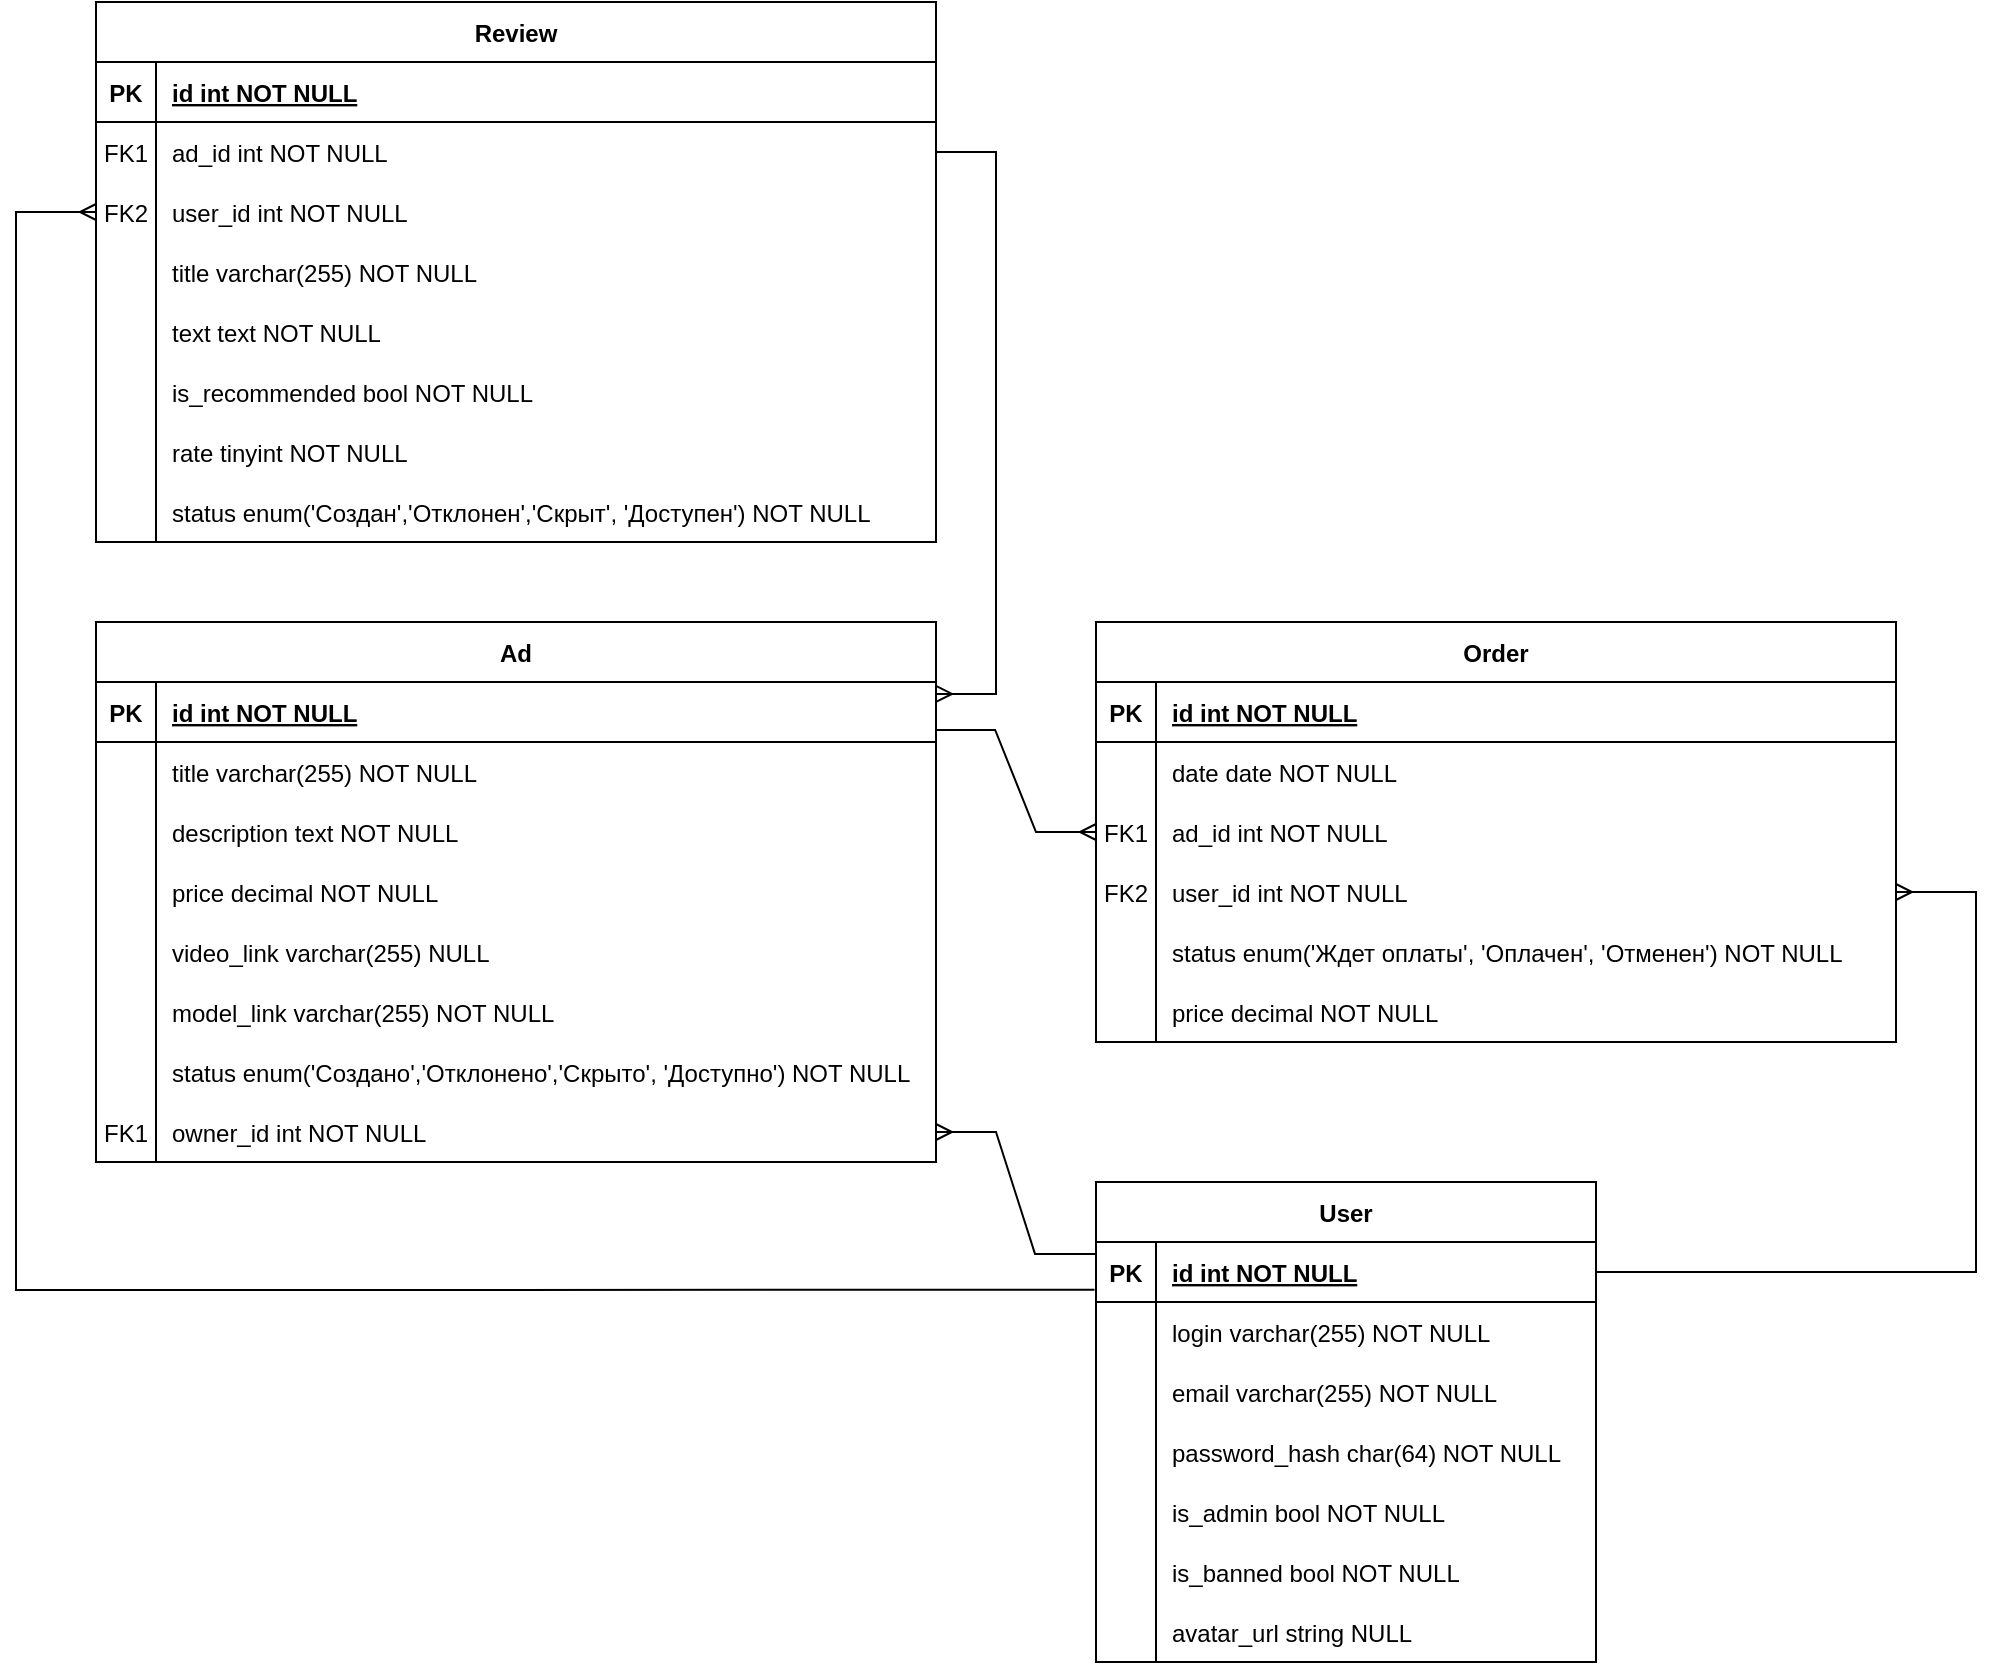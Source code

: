 <mxfile version="19.0.3" type="device"><diagram id="R2lEEEUBdFMjLlhIrx00" name="Page-1"><mxGraphModel dx="1828" dy="1726" grid="1" gridSize="10" guides="1" tooltips="1" connect="1" arrows="1" fold="1" page="1" pageScale="1" pageWidth="850" pageHeight="1100" math="0" shadow="0" extFonts="Permanent Marker^https://fonts.googleapis.com/css?family=Permanent+Marker"><root><mxCell id="0"/><mxCell id="1" parent="0"/><mxCell id="C-vyLk0tnHw3VtMMgP7b-2" value="Order" style="shape=table;startSize=30;container=1;collapsible=1;childLayout=tableLayout;fixedRows=1;rowLines=0;fontStyle=1;align=center;resizeLast=1;" parent="1" vertex="1"><mxGeometry x="120" y="-160" width="400" height="210" as="geometry"/></mxCell><mxCell id="C-vyLk0tnHw3VtMMgP7b-3" value="" style="shape=partialRectangle;collapsible=0;dropTarget=0;pointerEvents=0;fillColor=none;points=[[0,0.5],[1,0.5]];portConstraint=eastwest;top=0;left=0;right=0;bottom=1;" parent="C-vyLk0tnHw3VtMMgP7b-2" vertex="1"><mxGeometry y="30" width="400" height="30" as="geometry"/></mxCell><mxCell id="C-vyLk0tnHw3VtMMgP7b-4" value="PK" style="shape=partialRectangle;overflow=hidden;connectable=0;fillColor=none;top=0;left=0;bottom=0;right=0;fontStyle=1;" parent="C-vyLk0tnHw3VtMMgP7b-3" vertex="1"><mxGeometry width="30" height="30" as="geometry"><mxRectangle width="30" height="30" as="alternateBounds"/></mxGeometry></mxCell><mxCell id="C-vyLk0tnHw3VtMMgP7b-5" value="id int NOT NULL " style="shape=partialRectangle;overflow=hidden;connectable=0;fillColor=none;top=0;left=0;bottom=0;right=0;align=left;spacingLeft=6;fontStyle=5;" parent="C-vyLk0tnHw3VtMMgP7b-3" vertex="1"><mxGeometry x="30" width="370" height="30" as="geometry"><mxRectangle width="370" height="30" as="alternateBounds"/></mxGeometry></mxCell><mxCell id="C-vyLk0tnHw3VtMMgP7b-9" value="" style="shape=partialRectangle;collapsible=0;dropTarget=0;pointerEvents=0;fillColor=none;points=[[0,0.5],[1,0.5]];portConstraint=eastwest;top=0;left=0;right=0;bottom=0;" parent="C-vyLk0tnHw3VtMMgP7b-2" vertex="1"><mxGeometry y="60" width="400" height="30" as="geometry"/></mxCell><mxCell id="C-vyLk0tnHw3VtMMgP7b-10" value="" style="shape=partialRectangle;overflow=hidden;connectable=0;fillColor=none;top=0;left=0;bottom=0;right=0;" parent="C-vyLk0tnHw3VtMMgP7b-9" vertex="1"><mxGeometry width="30" height="30" as="geometry"><mxRectangle width="30" height="30" as="alternateBounds"/></mxGeometry></mxCell><mxCell id="C-vyLk0tnHw3VtMMgP7b-11" value="date date NOT NULL" style="shape=partialRectangle;overflow=hidden;connectable=0;fillColor=none;top=0;left=0;bottom=0;right=0;align=left;spacingLeft=6;" parent="C-vyLk0tnHw3VtMMgP7b-9" vertex="1"><mxGeometry x="30" width="370" height="30" as="geometry"><mxRectangle width="370" height="30" as="alternateBounds"/></mxGeometry></mxCell><mxCell id="ehO4PUYjb5JztjlL6hCC-54" value="" style="shape=partialRectangle;collapsible=0;dropTarget=0;pointerEvents=0;fillColor=none;points=[[0,0.5],[1,0.5]];portConstraint=eastwest;top=0;left=0;right=0;bottom=0;" parent="C-vyLk0tnHw3VtMMgP7b-2" vertex="1"><mxGeometry y="90" width="400" height="30" as="geometry"/></mxCell><mxCell id="ehO4PUYjb5JztjlL6hCC-55" value="FK1" style="shape=partialRectangle;overflow=hidden;connectable=0;fillColor=none;top=0;left=0;bottom=0;right=0;" parent="ehO4PUYjb5JztjlL6hCC-54" vertex="1"><mxGeometry width="30" height="30" as="geometry"><mxRectangle width="30" height="30" as="alternateBounds"/></mxGeometry></mxCell><mxCell id="ehO4PUYjb5JztjlL6hCC-56" value="ad_id int NOT NULL" style="shape=partialRectangle;overflow=hidden;connectable=0;fillColor=none;top=0;left=0;bottom=0;right=0;align=left;spacingLeft=6;" parent="ehO4PUYjb5JztjlL6hCC-54" vertex="1"><mxGeometry x="30" width="370" height="30" as="geometry"><mxRectangle width="370" height="30" as="alternateBounds"/></mxGeometry></mxCell><mxCell id="C-vyLk0tnHw3VtMMgP7b-6" value="" style="shape=partialRectangle;collapsible=0;dropTarget=0;pointerEvents=0;fillColor=none;points=[[0,0.5],[1,0.5]];portConstraint=eastwest;top=0;left=0;right=0;bottom=0;" parent="C-vyLk0tnHw3VtMMgP7b-2" vertex="1"><mxGeometry y="120" width="400" height="30" as="geometry"/></mxCell><mxCell id="C-vyLk0tnHw3VtMMgP7b-7" value="FK2" style="shape=partialRectangle;overflow=hidden;connectable=0;fillColor=none;top=0;left=0;bottom=0;right=0;" parent="C-vyLk0tnHw3VtMMgP7b-6" vertex="1"><mxGeometry width="30" height="30" as="geometry"><mxRectangle width="30" height="30" as="alternateBounds"/></mxGeometry></mxCell><mxCell id="C-vyLk0tnHw3VtMMgP7b-8" value="user_id int NOT NULL" style="shape=partialRectangle;overflow=hidden;connectable=0;fillColor=none;top=0;left=0;bottom=0;right=0;align=left;spacingLeft=6;" parent="C-vyLk0tnHw3VtMMgP7b-6" vertex="1"><mxGeometry x="30" width="370" height="30" as="geometry"><mxRectangle width="370" height="30" as="alternateBounds"/></mxGeometry></mxCell><mxCell id="ehO4PUYjb5JztjlL6hCC-34" value="" style="shape=partialRectangle;collapsible=0;dropTarget=0;pointerEvents=0;fillColor=none;points=[[0,0.5],[1,0.5]];portConstraint=eastwest;top=0;left=0;right=0;bottom=0;" parent="C-vyLk0tnHw3VtMMgP7b-2" vertex="1"><mxGeometry y="150" width="400" height="30" as="geometry"/></mxCell><mxCell id="ehO4PUYjb5JztjlL6hCC-35" value="" style="shape=partialRectangle;overflow=hidden;connectable=0;fillColor=none;top=0;left=0;bottom=0;right=0;" parent="ehO4PUYjb5JztjlL6hCC-34" vertex="1"><mxGeometry width="30" height="30" as="geometry"><mxRectangle width="30" height="30" as="alternateBounds"/></mxGeometry></mxCell><mxCell id="ehO4PUYjb5JztjlL6hCC-36" value="status enum('Ждет оплаты', 'Оплачен', 'Отменен') NOT NULL" style="shape=partialRectangle;overflow=hidden;connectable=0;fillColor=none;top=0;left=0;bottom=0;right=0;align=left;spacingLeft=6;" parent="ehO4PUYjb5JztjlL6hCC-34" vertex="1"><mxGeometry x="30" width="370" height="30" as="geometry"><mxRectangle width="370" height="30" as="alternateBounds"/></mxGeometry></mxCell><mxCell id="okCFaN6KAfennOjjpNUr-1" value="" style="shape=partialRectangle;collapsible=0;dropTarget=0;pointerEvents=0;fillColor=none;points=[[0,0.5],[1,0.5]];portConstraint=eastwest;top=0;left=0;right=0;bottom=0;" vertex="1" parent="C-vyLk0tnHw3VtMMgP7b-2"><mxGeometry y="180" width="400" height="30" as="geometry"/></mxCell><mxCell id="okCFaN6KAfennOjjpNUr-2" value="" style="shape=partialRectangle;overflow=hidden;connectable=0;fillColor=none;top=0;left=0;bottom=0;right=0;" vertex="1" parent="okCFaN6KAfennOjjpNUr-1"><mxGeometry width="30" height="30" as="geometry"><mxRectangle width="30" height="30" as="alternateBounds"/></mxGeometry></mxCell><mxCell id="okCFaN6KAfennOjjpNUr-3" value="price decimal NOT NULL" style="shape=partialRectangle;overflow=hidden;connectable=0;fillColor=none;top=0;left=0;bottom=0;right=0;align=left;spacingLeft=6;" vertex="1" parent="okCFaN6KAfennOjjpNUr-1"><mxGeometry x="30" width="370" height="30" as="geometry"><mxRectangle width="370" height="30" as="alternateBounds"/></mxGeometry></mxCell><mxCell id="C-vyLk0tnHw3VtMMgP7b-23" value="User" style="shape=table;startSize=30;container=1;collapsible=1;childLayout=tableLayout;fixedRows=1;rowLines=0;fontStyle=1;align=center;resizeLast=1;" parent="1" vertex="1"><mxGeometry x="120" y="120" width="250" height="240" as="geometry"/></mxCell><mxCell id="C-vyLk0tnHw3VtMMgP7b-24" value="" style="shape=partialRectangle;collapsible=0;dropTarget=0;pointerEvents=0;fillColor=none;points=[[0,0.5],[1,0.5]];portConstraint=eastwest;top=0;left=0;right=0;bottom=1;" parent="C-vyLk0tnHw3VtMMgP7b-23" vertex="1"><mxGeometry y="30" width="250" height="30" as="geometry"/></mxCell><mxCell id="C-vyLk0tnHw3VtMMgP7b-25" value="PK" style="shape=partialRectangle;overflow=hidden;connectable=0;fillColor=none;top=0;left=0;bottom=0;right=0;fontStyle=1;" parent="C-vyLk0tnHw3VtMMgP7b-24" vertex="1"><mxGeometry width="30" height="30" as="geometry"><mxRectangle width="30" height="30" as="alternateBounds"/></mxGeometry></mxCell><mxCell id="C-vyLk0tnHw3VtMMgP7b-26" value="id int NOT NULL " style="shape=partialRectangle;overflow=hidden;connectable=0;fillColor=none;top=0;left=0;bottom=0;right=0;align=left;spacingLeft=6;fontStyle=5;" parent="C-vyLk0tnHw3VtMMgP7b-24" vertex="1"><mxGeometry x="30" width="220" height="30" as="geometry"><mxRectangle width="220" height="30" as="alternateBounds"/></mxGeometry></mxCell><mxCell id="C-vyLk0tnHw3VtMMgP7b-27" value="" style="shape=partialRectangle;collapsible=0;dropTarget=0;pointerEvents=0;fillColor=none;points=[[0,0.5],[1,0.5]];portConstraint=eastwest;top=0;left=0;right=0;bottom=0;" parent="C-vyLk0tnHw3VtMMgP7b-23" vertex="1"><mxGeometry y="60" width="250" height="30" as="geometry"/></mxCell><mxCell id="C-vyLk0tnHw3VtMMgP7b-28" value="" style="shape=partialRectangle;overflow=hidden;connectable=0;fillColor=none;top=0;left=0;bottom=0;right=0;" parent="C-vyLk0tnHw3VtMMgP7b-27" vertex="1"><mxGeometry width="30" height="30" as="geometry"><mxRectangle width="30" height="30" as="alternateBounds"/></mxGeometry></mxCell><mxCell id="C-vyLk0tnHw3VtMMgP7b-29" value="login varchar(255) NOT NULL" style="shape=partialRectangle;overflow=hidden;connectable=0;fillColor=none;top=0;left=0;bottom=0;right=0;align=left;spacingLeft=6;" parent="C-vyLk0tnHw3VtMMgP7b-27" vertex="1"><mxGeometry x="30" width="220" height="30" as="geometry"><mxRectangle width="220" height="30" as="alternateBounds"/></mxGeometry></mxCell><mxCell id="ehO4PUYjb5JztjlL6hCC-1" value="" style="shape=partialRectangle;collapsible=0;dropTarget=0;pointerEvents=0;fillColor=none;points=[[0,0.5],[1,0.5]];portConstraint=eastwest;top=0;left=0;right=0;bottom=0;" parent="C-vyLk0tnHw3VtMMgP7b-23" vertex="1"><mxGeometry y="90" width="250" height="30" as="geometry"/></mxCell><mxCell id="ehO4PUYjb5JztjlL6hCC-2" value="" style="shape=partialRectangle;overflow=hidden;connectable=0;fillColor=none;top=0;left=0;bottom=0;right=0;" parent="ehO4PUYjb5JztjlL6hCC-1" vertex="1"><mxGeometry width="30" height="30" as="geometry"><mxRectangle width="30" height="30" as="alternateBounds"/></mxGeometry></mxCell><mxCell id="ehO4PUYjb5JztjlL6hCC-3" value="email varchar(255) NOT NULL" style="shape=partialRectangle;overflow=hidden;connectable=0;fillColor=none;top=0;left=0;bottom=0;right=0;align=left;spacingLeft=6;" parent="ehO4PUYjb5JztjlL6hCC-1" vertex="1"><mxGeometry x="30" width="220" height="30" as="geometry"><mxRectangle width="220" height="30" as="alternateBounds"/></mxGeometry></mxCell><mxCell id="ehO4PUYjb5JztjlL6hCC-4" value="" style="shape=partialRectangle;collapsible=0;dropTarget=0;pointerEvents=0;fillColor=none;points=[[0,0.5],[1,0.5]];portConstraint=eastwest;top=0;left=0;right=0;bottom=0;" parent="C-vyLk0tnHw3VtMMgP7b-23" vertex="1"><mxGeometry y="120" width="250" height="30" as="geometry"/></mxCell><mxCell id="ehO4PUYjb5JztjlL6hCC-5" value="" style="shape=partialRectangle;overflow=hidden;connectable=0;fillColor=none;top=0;left=0;bottom=0;right=0;" parent="ehO4PUYjb5JztjlL6hCC-4" vertex="1"><mxGeometry width="30" height="30" as="geometry"><mxRectangle width="30" height="30" as="alternateBounds"/></mxGeometry></mxCell><mxCell id="ehO4PUYjb5JztjlL6hCC-6" value="password_hash char(64) NOT NULL" style="shape=partialRectangle;overflow=hidden;connectable=0;fillColor=none;top=0;left=0;bottom=0;right=0;align=left;spacingLeft=6;" parent="ehO4PUYjb5JztjlL6hCC-4" vertex="1"><mxGeometry x="30" width="220" height="30" as="geometry"><mxRectangle width="220" height="30" as="alternateBounds"/></mxGeometry></mxCell><mxCell id="ehO4PUYjb5JztjlL6hCC-7" value="" style="shape=partialRectangle;collapsible=0;dropTarget=0;pointerEvents=0;fillColor=none;points=[[0,0.5],[1,0.5]];portConstraint=eastwest;top=0;left=0;right=0;bottom=0;" parent="C-vyLk0tnHw3VtMMgP7b-23" vertex="1"><mxGeometry y="150" width="250" height="30" as="geometry"/></mxCell><mxCell id="ehO4PUYjb5JztjlL6hCC-8" value="" style="shape=partialRectangle;overflow=hidden;connectable=0;fillColor=none;top=0;left=0;bottom=0;right=0;" parent="ehO4PUYjb5JztjlL6hCC-7" vertex="1"><mxGeometry width="30" height="30" as="geometry"><mxRectangle width="30" height="30" as="alternateBounds"/></mxGeometry></mxCell><mxCell id="ehO4PUYjb5JztjlL6hCC-9" value="is_admin bool NOT NULL" style="shape=partialRectangle;overflow=hidden;connectable=0;fillColor=none;top=0;left=0;bottom=0;right=0;align=left;spacingLeft=6;" parent="ehO4PUYjb5JztjlL6hCC-7" vertex="1"><mxGeometry x="30" width="220" height="30" as="geometry"><mxRectangle width="220" height="30" as="alternateBounds"/></mxGeometry></mxCell><mxCell id="ehO4PUYjb5JztjlL6hCC-58" value="" style="shape=partialRectangle;collapsible=0;dropTarget=0;pointerEvents=0;fillColor=none;points=[[0,0.5],[1,0.5]];portConstraint=eastwest;top=0;left=0;right=0;bottom=0;" parent="C-vyLk0tnHw3VtMMgP7b-23" vertex="1"><mxGeometry y="180" width="250" height="30" as="geometry"/></mxCell><mxCell id="ehO4PUYjb5JztjlL6hCC-59" value="" style="shape=partialRectangle;overflow=hidden;connectable=0;fillColor=none;top=0;left=0;bottom=0;right=0;" parent="ehO4PUYjb5JztjlL6hCC-58" vertex="1"><mxGeometry width="30" height="30" as="geometry"><mxRectangle width="30" height="30" as="alternateBounds"/></mxGeometry></mxCell><mxCell id="ehO4PUYjb5JztjlL6hCC-60" value="is_banned bool NOT NULL" style="shape=partialRectangle;overflow=hidden;connectable=0;fillColor=none;top=0;left=0;bottom=0;right=0;align=left;spacingLeft=6;" parent="ehO4PUYjb5JztjlL6hCC-58" vertex="1"><mxGeometry x="30" width="220" height="30" as="geometry"><mxRectangle width="220" height="30" as="alternateBounds"/></mxGeometry></mxCell><mxCell id="8f5MphvNTTNw1txGrQ3--1" value="" style="shape=partialRectangle;collapsible=0;dropTarget=0;pointerEvents=0;fillColor=none;points=[[0,0.5],[1,0.5]];portConstraint=eastwest;top=0;left=0;right=0;bottom=0;" parent="C-vyLk0tnHw3VtMMgP7b-23" vertex="1"><mxGeometry y="210" width="250" height="30" as="geometry"/></mxCell><mxCell id="8f5MphvNTTNw1txGrQ3--2" value="" style="shape=partialRectangle;overflow=hidden;connectable=0;fillColor=none;top=0;left=0;bottom=0;right=0;" parent="8f5MphvNTTNw1txGrQ3--1" vertex="1"><mxGeometry width="30" height="30" as="geometry"><mxRectangle width="30" height="30" as="alternateBounds"/></mxGeometry></mxCell><mxCell id="8f5MphvNTTNw1txGrQ3--3" value="avatar_url string NULL" style="shape=partialRectangle;overflow=hidden;connectable=0;fillColor=none;top=0;left=0;bottom=0;right=0;align=left;spacingLeft=6;" parent="8f5MphvNTTNw1txGrQ3--1" vertex="1"><mxGeometry x="30" width="220" height="30" as="geometry"><mxRectangle width="220" height="30" as="alternateBounds"/></mxGeometry></mxCell><mxCell id="ehO4PUYjb5JztjlL6hCC-10" value="Ad" style="shape=table;startSize=30;container=1;collapsible=1;childLayout=tableLayout;fixedRows=1;rowLines=0;fontStyle=1;align=center;resizeLast=1;" parent="1" vertex="1"><mxGeometry x="-380" y="-160" width="420" height="270" as="geometry"/></mxCell><mxCell id="ehO4PUYjb5JztjlL6hCC-11" value="" style="shape=partialRectangle;collapsible=0;dropTarget=0;pointerEvents=0;fillColor=none;points=[[0,0.5],[1,0.5]];portConstraint=eastwest;top=0;left=0;right=0;bottom=1;" parent="ehO4PUYjb5JztjlL6hCC-10" vertex="1"><mxGeometry y="30" width="420" height="30" as="geometry"/></mxCell><mxCell id="ehO4PUYjb5JztjlL6hCC-12" value="PK" style="shape=partialRectangle;overflow=hidden;connectable=0;fillColor=none;top=0;left=0;bottom=0;right=0;fontStyle=1;" parent="ehO4PUYjb5JztjlL6hCC-11" vertex="1"><mxGeometry width="30" height="30" as="geometry"><mxRectangle width="30" height="30" as="alternateBounds"/></mxGeometry></mxCell><mxCell id="ehO4PUYjb5JztjlL6hCC-13" value="id int NOT NULL " style="shape=partialRectangle;overflow=hidden;connectable=0;fillColor=none;top=0;left=0;bottom=0;right=0;align=left;spacingLeft=6;fontStyle=5;" parent="ehO4PUYjb5JztjlL6hCC-11" vertex="1"><mxGeometry x="30" width="390" height="30" as="geometry"><mxRectangle width="390" height="30" as="alternateBounds"/></mxGeometry></mxCell><mxCell id="ehO4PUYjb5JztjlL6hCC-14" value="" style="shape=partialRectangle;collapsible=0;dropTarget=0;pointerEvents=0;fillColor=none;points=[[0,0.5],[1,0.5]];portConstraint=eastwest;top=0;left=0;right=0;bottom=0;" parent="ehO4PUYjb5JztjlL6hCC-10" vertex="1"><mxGeometry y="60" width="420" height="30" as="geometry"/></mxCell><mxCell id="ehO4PUYjb5JztjlL6hCC-15" value="" style="shape=partialRectangle;overflow=hidden;connectable=0;fillColor=none;top=0;left=0;bottom=0;right=0;" parent="ehO4PUYjb5JztjlL6hCC-14" vertex="1"><mxGeometry width="30" height="30" as="geometry"><mxRectangle width="30" height="30" as="alternateBounds"/></mxGeometry></mxCell><mxCell id="ehO4PUYjb5JztjlL6hCC-16" value="title varchar(255) NOT NULL" style="shape=partialRectangle;overflow=hidden;connectable=0;fillColor=none;top=0;left=0;bottom=0;right=0;align=left;spacingLeft=6;" parent="ehO4PUYjb5JztjlL6hCC-14" vertex="1"><mxGeometry x="30" width="390" height="30" as="geometry"><mxRectangle width="390" height="30" as="alternateBounds"/></mxGeometry></mxCell><mxCell id="ehO4PUYjb5JztjlL6hCC-17" value="" style="shape=partialRectangle;collapsible=0;dropTarget=0;pointerEvents=0;fillColor=none;points=[[0,0.5],[1,0.5]];portConstraint=eastwest;top=0;left=0;right=0;bottom=0;" parent="ehO4PUYjb5JztjlL6hCC-10" vertex="1"><mxGeometry y="90" width="420" height="30" as="geometry"/></mxCell><mxCell id="ehO4PUYjb5JztjlL6hCC-18" value="" style="shape=partialRectangle;overflow=hidden;connectable=0;fillColor=none;top=0;left=0;bottom=0;right=0;" parent="ehO4PUYjb5JztjlL6hCC-17" vertex="1"><mxGeometry width="30" height="30" as="geometry"><mxRectangle width="30" height="30" as="alternateBounds"/></mxGeometry></mxCell><mxCell id="ehO4PUYjb5JztjlL6hCC-19" value="description text NOT NULL" style="shape=partialRectangle;overflow=hidden;connectable=0;fillColor=none;top=0;left=0;bottom=0;right=0;align=left;spacingLeft=6;" parent="ehO4PUYjb5JztjlL6hCC-17" vertex="1"><mxGeometry x="30" width="390" height="30" as="geometry"><mxRectangle width="390" height="30" as="alternateBounds"/></mxGeometry></mxCell><mxCell id="ehO4PUYjb5JztjlL6hCC-20" value="" style="shape=partialRectangle;collapsible=0;dropTarget=0;pointerEvents=0;fillColor=none;points=[[0,0.5],[1,0.5]];portConstraint=eastwest;top=0;left=0;right=0;bottom=0;" parent="ehO4PUYjb5JztjlL6hCC-10" vertex="1"><mxGeometry y="120" width="420" height="30" as="geometry"/></mxCell><mxCell id="ehO4PUYjb5JztjlL6hCC-21" value="" style="shape=partialRectangle;overflow=hidden;connectable=0;fillColor=none;top=0;left=0;bottom=0;right=0;" parent="ehO4PUYjb5JztjlL6hCC-20" vertex="1"><mxGeometry width="30" height="30" as="geometry"><mxRectangle width="30" height="30" as="alternateBounds"/></mxGeometry></mxCell><mxCell id="ehO4PUYjb5JztjlL6hCC-22" value="price decimal NOT NULL" style="shape=partialRectangle;overflow=hidden;connectable=0;fillColor=none;top=0;left=0;bottom=0;right=0;align=left;spacingLeft=6;" parent="ehO4PUYjb5JztjlL6hCC-20" vertex="1"><mxGeometry x="30" width="390" height="30" as="geometry"><mxRectangle width="390" height="30" as="alternateBounds"/></mxGeometry></mxCell><mxCell id="ehO4PUYjb5JztjlL6hCC-23" value="" style="shape=partialRectangle;collapsible=0;dropTarget=0;pointerEvents=0;fillColor=none;points=[[0,0.5],[1,0.5]];portConstraint=eastwest;top=0;left=0;right=0;bottom=0;" parent="ehO4PUYjb5JztjlL6hCC-10" vertex="1"><mxGeometry y="150" width="420" height="30" as="geometry"/></mxCell><mxCell id="ehO4PUYjb5JztjlL6hCC-24" value="" style="shape=partialRectangle;overflow=hidden;connectable=0;fillColor=none;top=0;left=0;bottom=0;right=0;" parent="ehO4PUYjb5JztjlL6hCC-23" vertex="1"><mxGeometry width="30" height="30" as="geometry"><mxRectangle width="30" height="30" as="alternateBounds"/></mxGeometry></mxCell><mxCell id="ehO4PUYjb5JztjlL6hCC-25" value="video_link varchar(255) NULL" style="shape=partialRectangle;overflow=hidden;connectable=0;fillColor=none;top=0;left=0;bottom=0;right=0;align=left;spacingLeft=6;" parent="ehO4PUYjb5JztjlL6hCC-23" vertex="1"><mxGeometry x="30" width="390" height="30" as="geometry"><mxRectangle width="390" height="30" as="alternateBounds"/></mxGeometry></mxCell><mxCell id="ehO4PUYjb5JztjlL6hCC-26" value="" style="shape=partialRectangle;collapsible=0;dropTarget=0;pointerEvents=0;fillColor=none;points=[[0,0.5],[1,0.5]];portConstraint=eastwest;top=0;left=0;right=0;bottom=0;" parent="ehO4PUYjb5JztjlL6hCC-10" vertex="1"><mxGeometry y="180" width="420" height="30" as="geometry"/></mxCell><mxCell id="ehO4PUYjb5JztjlL6hCC-27" value="" style="shape=partialRectangle;overflow=hidden;connectable=0;fillColor=none;top=0;left=0;bottom=0;right=0;" parent="ehO4PUYjb5JztjlL6hCC-26" vertex="1"><mxGeometry width="30" height="30" as="geometry"><mxRectangle width="30" height="30" as="alternateBounds"/></mxGeometry></mxCell><mxCell id="ehO4PUYjb5JztjlL6hCC-28" value="model_link varchar(255) NOT NULL" style="shape=partialRectangle;overflow=hidden;connectable=0;fillColor=none;top=0;left=0;bottom=0;right=0;align=left;spacingLeft=6;" parent="ehO4PUYjb5JztjlL6hCC-26" vertex="1"><mxGeometry x="30" width="390" height="30" as="geometry"><mxRectangle width="390" height="30" as="alternateBounds"/></mxGeometry></mxCell><mxCell id="ehO4PUYjb5JztjlL6hCC-101" value="" style="shape=partialRectangle;collapsible=0;dropTarget=0;pointerEvents=0;fillColor=none;points=[[0,0.5],[1,0.5]];portConstraint=eastwest;top=0;left=0;right=0;bottom=0;" parent="ehO4PUYjb5JztjlL6hCC-10" vertex="1"><mxGeometry y="210" width="420" height="30" as="geometry"/></mxCell><mxCell id="ehO4PUYjb5JztjlL6hCC-102" value="" style="shape=partialRectangle;overflow=hidden;connectable=0;fillColor=none;top=0;left=0;bottom=0;right=0;" parent="ehO4PUYjb5JztjlL6hCC-101" vertex="1"><mxGeometry width="30" height="30" as="geometry"><mxRectangle width="30" height="30" as="alternateBounds"/></mxGeometry></mxCell><mxCell id="ehO4PUYjb5JztjlL6hCC-103" value="status enum('Создано','Отклонено','Скрыто', 'Доступно') NOT NULL" style="shape=partialRectangle;overflow=hidden;connectable=0;fillColor=none;top=0;left=0;bottom=0;right=0;align=left;spacingLeft=6;" parent="ehO4PUYjb5JztjlL6hCC-101" vertex="1"><mxGeometry x="30" width="390" height="30" as="geometry"><mxRectangle width="390" height="30" as="alternateBounds"/></mxGeometry></mxCell><mxCell id="ehO4PUYjb5JztjlL6hCC-29" value="" style="shape=partialRectangle;collapsible=0;dropTarget=0;pointerEvents=0;fillColor=none;points=[[0,0.5],[1,0.5]];portConstraint=eastwest;top=0;left=0;right=0;bottom=0;" parent="ehO4PUYjb5JztjlL6hCC-10" vertex="1"><mxGeometry y="240" width="420" height="30" as="geometry"/></mxCell><mxCell id="ehO4PUYjb5JztjlL6hCC-30" value="FK1" style="shape=partialRectangle;overflow=hidden;connectable=0;fillColor=none;top=0;left=0;bottom=0;right=0;" parent="ehO4PUYjb5JztjlL6hCC-29" vertex="1"><mxGeometry width="30" height="30" as="geometry"><mxRectangle width="30" height="30" as="alternateBounds"/></mxGeometry></mxCell><mxCell id="ehO4PUYjb5JztjlL6hCC-31" value="owner_id int NOT NULL" style="shape=partialRectangle;overflow=hidden;connectable=0;fillColor=none;top=0;left=0;bottom=0;right=0;align=left;spacingLeft=6;" parent="ehO4PUYjb5JztjlL6hCC-29" vertex="1"><mxGeometry x="30" width="390" height="30" as="geometry"><mxRectangle width="390" height="30" as="alternateBounds"/></mxGeometry></mxCell><mxCell id="ehO4PUYjb5JztjlL6hCC-32" value="" style="edgeStyle=entityRelationEdgeStyle;fontSize=12;html=1;endArrow=ERmany;rounded=0;exitX=-0.002;exitY=0.198;exitDx=0;exitDy=0;exitPerimeter=0;" parent="1" source="C-vyLk0tnHw3VtMMgP7b-24" target="ehO4PUYjb5JztjlL6hCC-29" edge="1"><mxGeometry width="100" height="100" relative="1" as="geometry"><mxPoint y="480" as="sourcePoint"/><mxPoint x="100" y="380" as="targetPoint"/></mxGeometry></mxCell><mxCell id="ehO4PUYjb5JztjlL6hCC-57" value="" style="edgeStyle=entityRelationEdgeStyle;fontSize=12;html=1;endArrow=ERmany;rounded=0;exitX=0.999;exitY=0.8;exitDx=0;exitDy=0;entryX=0;entryY=0.5;entryDx=0;entryDy=0;exitPerimeter=0;" parent="1" source="ehO4PUYjb5JztjlL6hCC-11" target="ehO4PUYjb5JztjlL6hCC-54" edge="1"><mxGeometry width="100" height="100" relative="1" as="geometry"><mxPoint x="-80" y="280" as="sourcePoint"/><mxPoint x="20" y="180" as="targetPoint"/></mxGeometry></mxCell><mxCell id="ehO4PUYjb5JztjlL6hCC-64" value="Review" style="shape=table;startSize=30;container=1;collapsible=1;childLayout=tableLayout;fixedRows=1;rowLines=0;fontStyle=1;align=center;resizeLast=1;" parent="1" vertex="1"><mxGeometry x="-380" y="-470" width="420" height="270" as="geometry"/></mxCell><mxCell id="ehO4PUYjb5JztjlL6hCC-65" value="" style="shape=partialRectangle;collapsible=0;dropTarget=0;pointerEvents=0;fillColor=none;points=[[0,0.5],[1,0.5]];portConstraint=eastwest;top=0;left=0;right=0;bottom=1;" parent="ehO4PUYjb5JztjlL6hCC-64" vertex="1"><mxGeometry y="30" width="420" height="30" as="geometry"/></mxCell><mxCell id="ehO4PUYjb5JztjlL6hCC-66" value="PK" style="shape=partialRectangle;overflow=hidden;connectable=0;fillColor=none;top=0;left=0;bottom=0;right=0;fontStyle=1;" parent="ehO4PUYjb5JztjlL6hCC-65" vertex="1"><mxGeometry width="30" height="30" as="geometry"><mxRectangle width="30" height="30" as="alternateBounds"/></mxGeometry></mxCell><mxCell id="ehO4PUYjb5JztjlL6hCC-67" value="id int NOT NULL " style="shape=partialRectangle;overflow=hidden;connectable=0;fillColor=none;top=0;left=0;bottom=0;right=0;align=left;spacingLeft=6;fontStyle=5;" parent="ehO4PUYjb5JztjlL6hCC-65" vertex="1"><mxGeometry x="30" width="390" height="30" as="geometry"><mxRectangle width="390" height="30" as="alternateBounds"/></mxGeometry></mxCell><mxCell id="ehO4PUYjb5JztjlL6hCC-68" value="" style="shape=partialRectangle;collapsible=0;dropTarget=0;pointerEvents=0;fillColor=none;points=[[0,0.5],[1,0.5]];portConstraint=eastwest;top=0;left=0;right=0;bottom=0;" parent="ehO4PUYjb5JztjlL6hCC-64" vertex="1"><mxGeometry y="60" width="420" height="30" as="geometry"/></mxCell><mxCell id="ehO4PUYjb5JztjlL6hCC-69" value="FK1" style="shape=partialRectangle;overflow=hidden;connectable=0;fillColor=none;top=0;left=0;bottom=0;right=0;" parent="ehO4PUYjb5JztjlL6hCC-68" vertex="1"><mxGeometry width="30" height="30" as="geometry"><mxRectangle width="30" height="30" as="alternateBounds"/></mxGeometry></mxCell><mxCell id="ehO4PUYjb5JztjlL6hCC-70" value="ad_id int NOT NULL" style="shape=partialRectangle;overflow=hidden;connectable=0;fillColor=none;top=0;left=0;bottom=0;right=0;align=left;spacingLeft=6;" parent="ehO4PUYjb5JztjlL6hCC-68" vertex="1"><mxGeometry x="30" width="390" height="30" as="geometry"><mxRectangle width="390" height="30" as="alternateBounds"/></mxGeometry></mxCell><mxCell id="ehO4PUYjb5JztjlL6hCC-71" value="" style="shape=partialRectangle;collapsible=0;dropTarget=0;pointerEvents=0;fillColor=none;points=[[0,0.5],[1,0.5]];portConstraint=eastwest;top=0;left=0;right=0;bottom=0;" parent="ehO4PUYjb5JztjlL6hCC-64" vertex="1"><mxGeometry y="90" width="420" height="30" as="geometry"/></mxCell><mxCell id="ehO4PUYjb5JztjlL6hCC-72" value="FK2" style="shape=partialRectangle;overflow=hidden;connectable=0;fillColor=none;top=0;left=0;bottom=0;right=0;" parent="ehO4PUYjb5JztjlL6hCC-71" vertex="1"><mxGeometry width="30" height="30" as="geometry"><mxRectangle width="30" height="30" as="alternateBounds"/></mxGeometry></mxCell><mxCell id="ehO4PUYjb5JztjlL6hCC-73" value="user_id int NOT NULL" style="shape=partialRectangle;overflow=hidden;connectable=0;fillColor=none;top=0;left=0;bottom=0;right=0;align=left;spacingLeft=6;" parent="ehO4PUYjb5JztjlL6hCC-71" vertex="1"><mxGeometry x="30" width="390" height="30" as="geometry"><mxRectangle width="390" height="30" as="alternateBounds"/></mxGeometry></mxCell><mxCell id="ehO4PUYjb5JztjlL6hCC-74" value="" style="shape=partialRectangle;collapsible=0;dropTarget=0;pointerEvents=0;fillColor=none;points=[[0,0.5],[1,0.5]];portConstraint=eastwest;top=0;left=0;right=0;bottom=0;" parent="ehO4PUYjb5JztjlL6hCC-64" vertex="1"><mxGeometry y="120" width="420" height="30" as="geometry"/></mxCell><mxCell id="ehO4PUYjb5JztjlL6hCC-75" value="" style="shape=partialRectangle;overflow=hidden;connectable=0;fillColor=none;top=0;left=0;bottom=0;right=0;" parent="ehO4PUYjb5JztjlL6hCC-74" vertex="1"><mxGeometry width="30" height="30" as="geometry"><mxRectangle width="30" height="30" as="alternateBounds"/></mxGeometry></mxCell><mxCell id="ehO4PUYjb5JztjlL6hCC-76" value="title varchar(255) NOT NULL" style="shape=partialRectangle;overflow=hidden;connectable=0;fillColor=none;top=0;left=0;bottom=0;right=0;align=left;spacingLeft=6;" parent="ehO4PUYjb5JztjlL6hCC-74" vertex="1"><mxGeometry x="30" width="390" height="30" as="geometry"><mxRectangle width="390" height="30" as="alternateBounds"/></mxGeometry></mxCell><mxCell id="ehO4PUYjb5JztjlL6hCC-77" value="" style="shape=partialRectangle;collapsible=0;dropTarget=0;pointerEvents=0;fillColor=none;points=[[0,0.5],[1,0.5]];portConstraint=eastwest;top=0;left=0;right=0;bottom=0;" parent="ehO4PUYjb5JztjlL6hCC-64" vertex="1"><mxGeometry y="150" width="420" height="30" as="geometry"/></mxCell><mxCell id="ehO4PUYjb5JztjlL6hCC-78" value="" style="shape=partialRectangle;overflow=hidden;connectable=0;fillColor=none;top=0;left=0;bottom=0;right=0;" parent="ehO4PUYjb5JztjlL6hCC-77" vertex="1"><mxGeometry width="30" height="30" as="geometry"><mxRectangle width="30" height="30" as="alternateBounds"/></mxGeometry></mxCell><mxCell id="ehO4PUYjb5JztjlL6hCC-79" value="text text NOT NULL" style="shape=partialRectangle;overflow=hidden;connectable=0;fillColor=none;top=0;left=0;bottom=0;right=0;align=left;spacingLeft=6;" parent="ehO4PUYjb5JztjlL6hCC-77" vertex="1"><mxGeometry x="30" width="390" height="30" as="geometry"><mxRectangle width="390" height="30" as="alternateBounds"/></mxGeometry></mxCell><mxCell id="ehO4PUYjb5JztjlL6hCC-80" value="" style="shape=partialRectangle;collapsible=0;dropTarget=0;pointerEvents=0;fillColor=none;points=[[0,0.5],[1,0.5]];portConstraint=eastwest;top=0;left=0;right=0;bottom=0;" parent="ehO4PUYjb5JztjlL6hCC-64" vertex="1"><mxGeometry y="180" width="420" height="30" as="geometry"/></mxCell><mxCell id="ehO4PUYjb5JztjlL6hCC-81" value="" style="shape=partialRectangle;overflow=hidden;connectable=0;fillColor=none;top=0;left=0;bottom=0;right=0;" parent="ehO4PUYjb5JztjlL6hCC-80" vertex="1"><mxGeometry width="30" height="30" as="geometry"><mxRectangle width="30" height="30" as="alternateBounds"/></mxGeometry></mxCell><mxCell id="ehO4PUYjb5JztjlL6hCC-82" value="is_recommended bool NOT NULL" style="shape=partialRectangle;overflow=hidden;connectable=0;fillColor=none;top=0;left=0;bottom=0;right=0;align=left;spacingLeft=6;" parent="ehO4PUYjb5JztjlL6hCC-80" vertex="1"><mxGeometry x="30" width="390" height="30" as="geometry"><mxRectangle width="390" height="30" as="alternateBounds"/></mxGeometry></mxCell><mxCell id="ehO4PUYjb5JztjlL6hCC-83" value="" style="shape=partialRectangle;collapsible=0;dropTarget=0;pointerEvents=0;fillColor=none;points=[[0,0.5],[1,0.5]];portConstraint=eastwest;top=0;left=0;right=0;bottom=0;" parent="ehO4PUYjb5JztjlL6hCC-64" vertex="1"><mxGeometry y="210" width="420" height="30" as="geometry"/></mxCell><mxCell id="ehO4PUYjb5JztjlL6hCC-84" value="" style="shape=partialRectangle;overflow=hidden;connectable=0;fillColor=none;top=0;left=0;bottom=0;right=0;" parent="ehO4PUYjb5JztjlL6hCC-83" vertex="1"><mxGeometry width="30" height="30" as="geometry"><mxRectangle width="30" height="30" as="alternateBounds"/></mxGeometry></mxCell><mxCell id="ehO4PUYjb5JztjlL6hCC-85" value="rate tinyint NOT NULL" style="shape=partialRectangle;overflow=hidden;connectable=0;fillColor=none;top=0;left=0;bottom=0;right=0;align=left;spacingLeft=6;" parent="ehO4PUYjb5JztjlL6hCC-83" vertex="1"><mxGeometry x="30" width="390" height="30" as="geometry"><mxRectangle width="390" height="30" as="alternateBounds"/></mxGeometry></mxCell><mxCell id="ehO4PUYjb5JztjlL6hCC-96" value="" style="shape=partialRectangle;collapsible=0;dropTarget=0;pointerEvents=0;fillColor=none;points=[[0,0.5],[1,0.5]];portConstraint=eastwest;top=0;left=0;right=0;bottom=0;" parent="ehO4PUYjb5JztjlL6hCC-64" vertex="1"><mxGeometry y="240" width="420" height="30" as="geometry"/></mxCell><mxCell id="ehO4PUYjb5JztjlL6hCC-97" value="" style="shape=partialRectangle;overflow=hidden;connectable=0;fillColor=none;top=0;left=0;bottom=0;right=0;" parent="ehO4PUYjb5JztjlL6hCC-96" vertex="1"><mxGeometry width="30" height="30" as="geometry"><mxRectangle width="30" height="30" as="alternateBounds"/></mxGeometry></mxCell><mxCell id="ehO4PUYjb5JztjlL6hCC-98" value="status enum('Создан','Отклонен','Скрыт', 'Доступен') NOT NULL" style="shape=partialRectangle;overflow=hidden;connectable=0;fillColor=none;top=0;left=0;bottom=0;right=0;align=left;spacingLeft=6;" parent="ehO4PUYjb5JztjlL6hCC-96" vertex="1"><mxGeometry x="30" width="390" height="30" as="geometry"><mxRectangle width="390" height="30" as="alternateBounds"/></mxGeometry></mxCell><mxCell id="ehO4PUYjb5JztjlL6hCC-89" value="" style="edgeStyle=entityRelationEdgeStyle;fontSize=12;html=1;endArrow=ERmany;rounded=0;entryX=1;entryY=0.198;entryDx=0;entryDy=0;entryPerimeter=0;" parent="1" source="ehO4PUYjb5JztjlL6hCC-68" target="ehO4PUYjb5JztjlL6hCC-11" edge="1"><mxGeometry width="100" height="100" relative="1" as="geometry"><mxPoint x="40" y="-365" as="sourcePoint"/><mxPoint x="270" y="-430" as="targetPoint"/></mxGeometry></mxCell><mxCell id="ehO4PUYjb5JztjlL6hCC-91" value="" style="endArrow=none;html=1;rounded=0;startArrow=ERmany;startFill=0;exitX=0;exitY=0.5;exitDx=0;exitDy=0;entryX=-0.003;entryY=0.796;entryDx=0;entryDy=0;entryPerimeter=0;" parent="1" source="ehO4PUYjb5JztjlL6hCC-71" target="C-vyLk0tnHw3VtMMgP7b-24" edge="1"><mxGeometry width="50" height="50" relative="1" as="geometry"><mxPoint x="-240" y="-210" as="sourcePoint"/><mxPoint x="-230" y="-200" as="targetPoint"/><Array as="points"><mxPoint x="-420" y="-365"/><mxPoint x="-420" y="174"/></Array></mxGeometry></mxCell><mxCell id="ehO4PUYjb5JztjlL6hCC-95" value="" style="endArrow=ERmany;html=1;rounded=0;exitX=1;exitY=0.5;exitDx=0;exitDy=0;entryX=1;entryY=0.5;entryDx=0;entryDy=0;endFill=0;" parent="1" source="C-vyLk0tnHw3VtMMgP7b-24" target="C-vyLk0tnHw3VtMMgP7b-6" edge="1"><mxGeometry width="50" height="50" relative="1" as="geometry"><mxPoint x="170" y="220" as="sourcePoint"/><mxPoint x="220" y="170" as="targetPoint"/><Array as="points"><mxPoint x="560" y="165"/><mxPoint x="560" y="50"/><mxPoint x="560" y="-25"/></Array></mxGeometry></mxCell></root></mxGraphModel></diagram></mxfile>